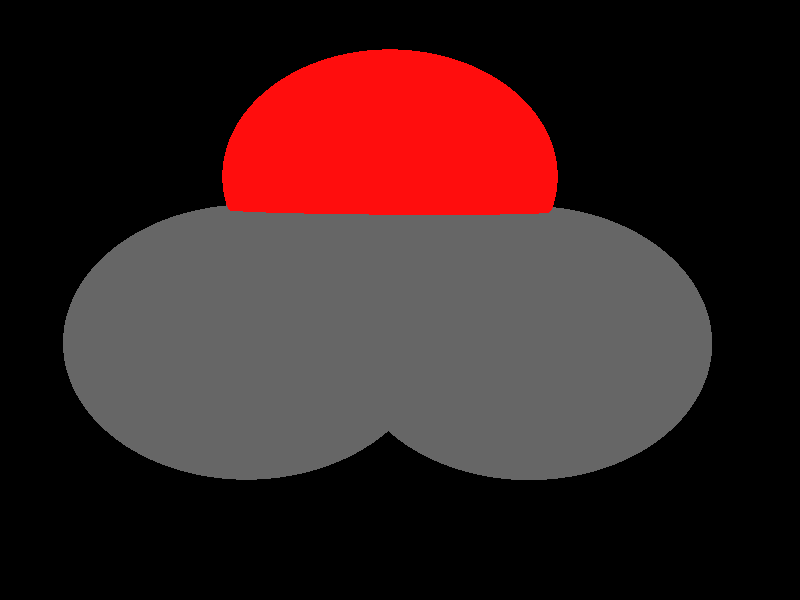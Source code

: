 global_settings {
	ambient_light rgb <0.200000002980232, 0.200000002980232, 0.200000002980232>
	max_trace_level 15
}

background { color rgb <0,0,0> }

camera {
	perspective
	location <1.03570520481158, 0.500363566124337, 10.1792258418873>
	angle 40
	up <0.781066854934998, 0.6085930619643, -0.139817928216909>
	right <0.616027964747661, -0.787616604372401, 0.0130242529821638> * 1
	direction <-0.102196451850374, -0.0963045660693537, -0.990091569393149> }

light_source {
	<20.2072652319012, -1.90740506967064, 15.9751298493795>
	color rgb <1, 1, 1>
	fade_distance 35.396520749154
	fade_power 0
	spotlight
	area_light <20, 0, 0>, <0, 0, 20>, 20, 20
	circular
	orient
	point_at <-20.2072652319012, 1.90740506967064, -15.9751298493795>
}

light_source {
	<0.0500185416526561, 17.8390703175755, -10.6780283335484>
	color rgb <0.300000011920929, 0.300000011920929, 0.300000011920929> shadowless
	fade_distance 35.396520749154
	fade_power 0
	parallel
	point_at <-0.0500185416526561, -17.8390703175755, 10.6780283335484>
}

#default {
	finish {ambient 0.5 diffuse 1 specular 0.2 roughness .01 metallic 1}
}

union {
cylinder {
	<0.126237429398482, -0.250012704440001, -0.000839694345329121>, 	<-0.576157719732113, 0.0192099515971611, -0.000235967572238942>, 0.075
	pigment { rgbt <0.400000005960464, 0.400000005960464, 0.400000005960464, 0> }
}
cylinder {
	<-0.576157719732113, 0.0192099515971611, -0.000235967572238942>, 	<-1.27855286886271, 0.288432607634324, 0.000367759200851236>, 0.075
	pigment { rgbt <0.400000005960464, 0.400000005960464, 0.400000005960464, 0> }
}
cylinder {
	<0.194666371731578, -0.339308311223133, -0.000683296116025302>, 	<0.704486224473123, 0.0513732356370888, -0.00252166515503756>, 0.075
	pigment { rgbt <0.400000005960464, 0.400000005960464, 0.400000005960464, 0> }
}
cylinder {
	<0.0578084870653865, -0.160717097656869, -0.000996092574632955>, 	<0.567628339806931, 0.229964449203353, -0.00283446161364522>, 0.075
	pigment { rgbt <0.400000005960464, 0.400000005960464, 0.400000005960464, 0> }
}
cylinder {
	<0.704486224473123, 0.0513732356370888, -0.00252166515503756>, 	<1.17144418940793, 0.409209163521046, -0.00420547770301913>, 0.075
	pigment { rgbt <1, 0.0500000007450581, 0.0500000007450581, 0> }
}
cylinder {
	<0.567628339806931, 0.229964449203353, -0.00283446161364522>, 	<1.03458630474174, 0.587800377087309, -0.00451827416162678>, 0.075
	pigment { rgbt <1, 0.0500000007450581, 0.0500000007450581, 0> }
}
cylinder {
	<0.126237429398482, -0.250012704440001, -0.000839694345329121>, 	<0.20873615702675, -0.997853868784443, 0.00153566633733991>, 0.075
	pigment { rgbt <0.400000005960464, 0.400000005960464, 0.400000005960464, 0> }
}
cylinder {
	<0.20873615702675, -0.997853868784443, 0.00153566633733991>, 	<0.291234884655018, -1.74569503312889, 0.00391102702000895>, 0.075
	pigment { rgbt <0.400000005960464, 0.400000005960464, 0.400000005960464, 0> }
}
sphere {
	<0.126237429398482, -0.250012704440001, -0.000839694345329121>, 0.4104
	pigment { rgbt <0.400000005960464, 0.400000005960464, 0.400000005960464,0> }
}
sphere {
	<-1.27855286886271, 0.288432607634324, 0.000367759200851236>, 0.4104
	pigment { rgbt <0.400000005960464, 0.400000005960464, 0.400000005960464,0> }
}
sphere {
	<1.10301524707484, 0.498504770304178, -0.00436187593232295>, 0.3564
	pigment { rgbt <1, 0.0500000007450581, 0.0500000007450581,0> }
}
sphere {
	<0.291234884655018, -1.74569503312889, 0.00391102702000895>, 0.4104
	pigment { rgbt <0.400000005960464, 0.400000005960464, 0.400000005960464,0> }
}
}
merge {
}
union {
}
merge {
sphere {
	<0.126237429398482, -0.250012704440001, -0.000839694345329121>, 1.69983
	pigment { rgbt <0, 0, 0,0> }
}
sphere {
	<-1.27855286886271, 0.288432607634324, 0.000367759200851236>, 1.69983
	pigment { rgbt <0, 0, 0,0> }
}
sphere {
	<1.10301524707484, 0.498504770304178, -0.00436187593232295>, 1.519848
	pigment { rgbt <0, 0, 0,0> }
}
sphere {
	<0.291234884655018, -1.74569503312889, 0.00391102702000895>, 1.69983
	pigment { rgbt <0, 0, 0,0> }
}
sphere {
	<0.126237429398482, -0.250012704440001, -0.000839694345329121>, 1.7
	pigment { rgbt <0.400000005960464, 0.400000005960464, 0.400000005960464,0.350000023841858> }
}
sphere {
	<-1.27855286886271, 0.288432607634324, 0.000367759200851236>, 1.7
	pigment { rgbt <0.400000005960464, 0.400000005960464, 0.400000005960464,0.350000023841858> }
}
sphere {
	<1.10301524707484, 0.498504770304178, -0.00436187593232295>, 1.52
	pigment { rgbt <1, 0.0500000007450581, 0.0500000007450581,0.350000023841858> }
}
sphere {
	<0.291234884655018, -1.74569503312889, 0.00391102702000895>, 1.7
	pigment { rgbt <0.400000005960464, 0.400000005960464, 0.400000005960464,0.350000023841858> }
}
}
